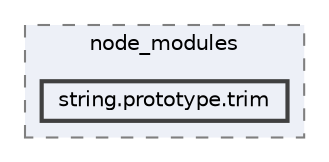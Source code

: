 digraph "pkiclassroomrescheduler/src/main/frontend/node_modules/string.prototype.trim"
{
 // LATEX_PDF_SIZE
  bgcolor="transparent";
  edge [fontname=Helvetica,fontsize=10,labelfontname=Helvetica,labelfontsize=10];
  node [fontname=Helvetica,fontsize=10,shape=box,height=0.2,width=0.4];
  compound=true
  subgraph clusterdir_72953eda66ccb3a2722c28e1c3e6c23b {
    graph [ bgcolor="#edf0f7", pencolor="grey50", label="node_modules", fontname=Helvetica,fontsize=10 style="filled,dashed", URL="dir_72953eda66ccb3a2722c28e1c3e6c23b.html",tooltip=""]
  dir_0d0bfaf37b12f000f1462d30758ea905 [label="string.prototype.trim", fillcolor="#edf0f7", color="grey25", style="filled,bold", URL="dir_0d0bfaf37b12f000f1462d30758ea905.html",tooltip=""];
  }
}
